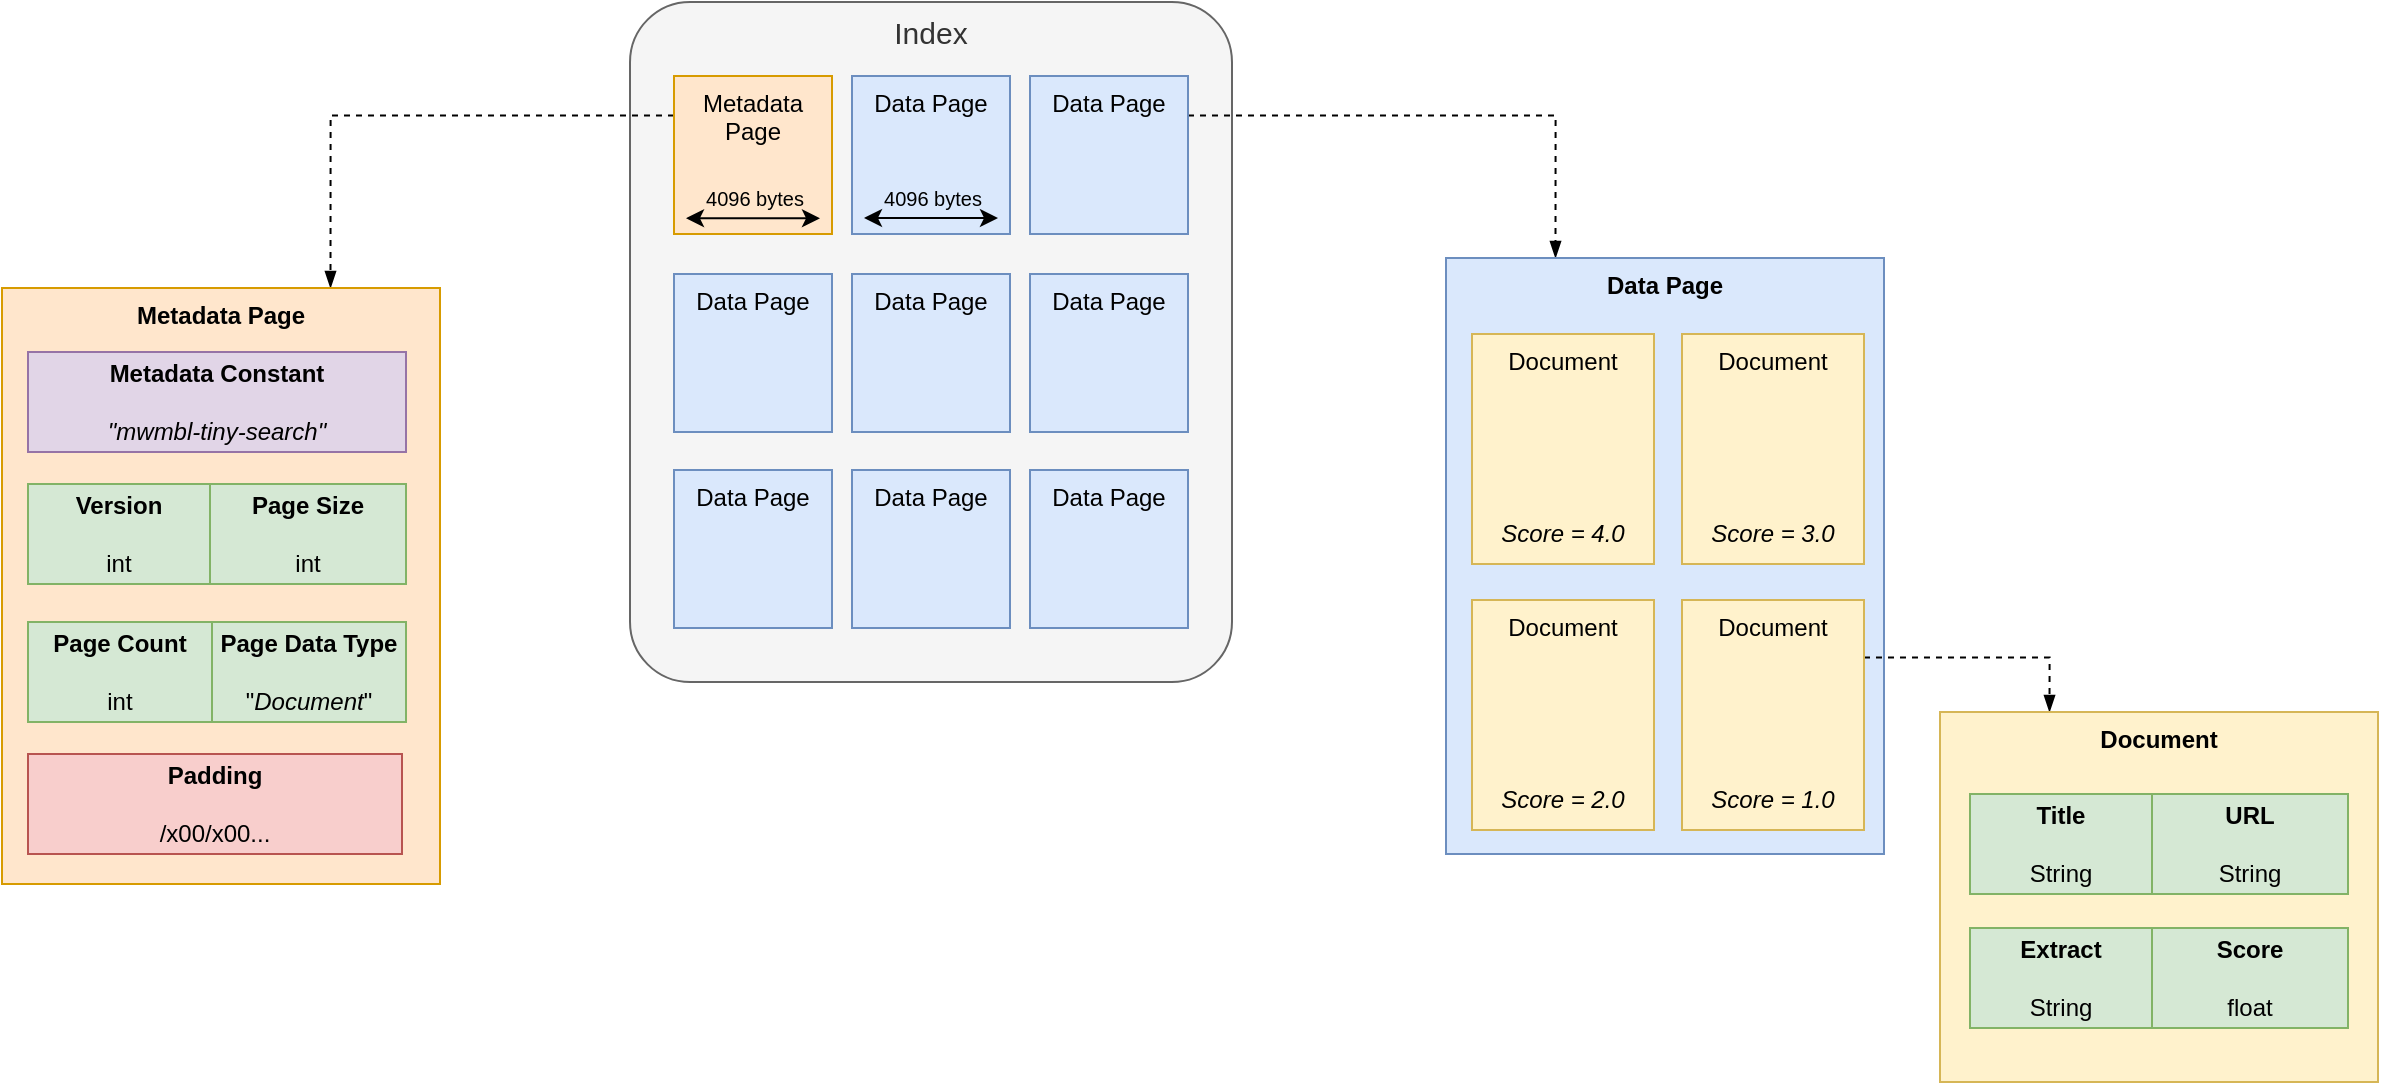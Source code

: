 <mxfile version="20.8.20" type="google"><diagram name="Page-1" id="IflXhSbcR7_5AEXxfKyP"><mxGraphModel dx="2383" dy="864" grid="0" gridSize="10" guides="1" tooltips="1" connect="1" arrows="1" fold="1" page="0" pageScale="1" pageWidth="850" pageHeight="1100" math="0" shadow="0"><root><mxCell id="0"/><mxCell id="1" parent="0"/><mxCell id="QPKUH11jcxf1FASb4l9n-1" value="Index" style="rounded=1;whiteSpace=wrap;html=1;horizontal=1;verticalAlign=top;arcSize=10;fillColor=#f5f5f5;fontColor=#333333;strokeColor=#666666;fontStyle=0;fontSize=15;" vertex="1" parent="1"><mxGeometry x="243" y="106" width="301" height="340" as="geometry"/></mxCell><mxCell id="QPKUH11jcxf1FASb4l9n-41" style="edgeStyle=orthogonalEdgeStyle;rounded=0;orthogonalLoop=1;jettySize=auto;html=1;exitX=0;exitY=0.25;exitDx=0;exitDy=0;entryX=0.75;entryY=0;entryDx=0;entryDy=0;dashed=1;fontSize=12;endArrow=blockThin;endFill=1;" edge="1" parent="1" source="QPKUH11jcxf1FASb4l9n-2" target="QPKUH11jcxf1FASb4l9n-15"><mxGeometry relative="1" as="geometry"/></mxCell><mxCell id="QPKUH11jcxf1FASb4l9n-2" value="Metadata Page" style="rounded=0;whiteSpace=wrap;html=1;verticalAlign=top;fillColor=#ffe6cc;strokeColor=#d79b00;" vertex="1" parent="1"><mxGeometry x="265" y="143" width="79" height="79" as="geometry"/></mxCell><mxCell id="QPKUH11jcxf1FASb4l9n-3" value="Data Page" style="rounded=0;whiteSpace=wrap;html=1;verticalAlign=top;fillColor=#dae8fc;strokeColor=#6c8ebf;" vertex="1" parent="1"><mxGeometry x="354" y="143" width="79" height="79" as="geometry"/></mxCell><mxCell id="QPKUH11jcxf1FASb4l9n-42" style="edgeStyle=orthogonalEdgeStyle;rounded=0;orthogonalLoop=1;jettySize=auto;html=1;exitX=1;exitY=0.25;exitDx=0;exitDy=0;entryX=0.25;entryY=0;entryDx=0;entryDy=0;dashed=1;fontSize=12;endArrow=blockThin;endFill=1;" edge="1" parent="1" source="QPKUH11jcxf1FASb4l9n-4" target="QPKUH11jcxf1FASb4l9n-30"><mxGeometry relative="1" as="geometry"/></mxCell><mxCell id="QPKUH11jcxf1FASb4l9n-4" value="Data Page" style="rounded=0;whiteSpace=wrap;html=1;verticalAlign=top;fillColor=#dae8fc;strokeColor=#6c8ebf;" vertex="1" parent="1"><mxGeometry x="443" y="143" width="79" height="79" as="geometry"/></mxCell><mxCell id="QPKUH11jcxf1FASb4l9n-5" value="Data Page" style="rounded=0;whiteSpace=wrap;html=1;verticalAlign=top;fillColor=#dae8fc;strokeColor=#6c8ebf;" vertex="1" parent="1"><mxGeometry x="265" y="242" width="79" height="79" as="geometry"/></mxCell><mxCell id="QPKUH11jcxf1FASb4l9n-6" value="Data Page" style="rounded=0;whiteSpace=wrap;html=1;verticalAlign=top;fillColor=#dae8fc;strokeColor=#6c8ebf;" vertex="1" parent="1"><mxGeometry x="354" y="242" width="79" height="79" as="geometry"/></mxCell><mxCell id="QPKUH11jcxf1FASb4l9n-7" value="Data Page" style="rounded=0;whiteSpace=wrap;html=1;verticalAlign=top;fillColor=#dae8fc;strokeColor=#6c8ebf;" vertex="1" parent="1"><mxGeometry x="443" y="242" width="79" height="79" as="geometry"/></mxCell><mxCell id="QPKUH11jcxf1FASb4l9n-8" value="Data Page" style="rounded=0;whiteSpace=wrap;html=1;verticalAlign=top;fillColor=#dae8fc;strokeColor=#6c8ebf;" vertex="1" parent="1"><mxGeometry x="265" y="340" width="79" height="79" as="geometry"/></mxCell><mxCell id="QPKUH11jcxf1FASb4l9n-9" value="Data Page" style="rounded=0;whiteSpace=wrap;html=1;verticalAlign=top;fillColor=#dae8fc;strokeColor=#6c8ebf;" vertex="1" parent="1"><mxGeometry x="354" y="340" width="79" height="79" as="geometry"/></mxCell><mxCell id="QPKUH11jcxf1FASb4l9n-10" value="Data Page" style="rounded=0;whiteSpace=wrap;html=1;verticalAlign=top;fillColor=#dae8fc;strokeColor=#6c8ebf;" vertex="1" parent="1"><mxGeometry x="443" y="340" width="79" height="79" as="geometry"/></mxCell><mxCell id="QPKUH11jcxf1FASb4l9n-12" value="" style="endArrow=classic;startArrow=classic;html=1;rounded=0;fontSize=15;" edge="1" parent="1"><mxGeometry width="50" height="50" relative="1" as="geometry"><mxPoint x="338" y="214.13" as="sourcePoint"/><mxPoint x="271" y="214.13" as="targetPoint"/></mxGeometry></mxCell><mxCell id="QPKUH11jcxf1FASb4l9n-13" value="4096 bytes" style="text;html=1;align=center;verticalAlign=middle;resizable=0;points=[];autosize=1;strokeColor=none;fillColor=none;fontSize=10;" vertex="1" parent="1"><mxGeometry x="271" y="192" width="67" height="24" as="geometry"/></mxCell><mxCell id="QPKUH11jcxf1FASb4l9n-15" value="&lt;b&gt;Metadata Page&lt;/b&gt;" style="rounded=0;whiteSpace=wrap;html=1;fontSize=12;fillColor=#ffe6cc;strokeColor=#d79b00;verticalAlign=top;" vertex="1" parent="1"><mxGeometry x="-71" y="249" width="219" height="298" as="geometry"/></mxCell><mxCell id="QPKUH11jcxf1FASb4l9n-22" value="&lt;b&gt;Version&lt;br&gt;&lt;/b&gt;&lt;br&gt;int" style="rounded=0;whiteSpace=wrap;html=1;fontSize=12;fillColor=#d5e8d4;strokeColor=#82b366;" vertex="1" parent="1"><mxGeometry x="-58" y="347" width="91" height="50" as="geometry"/></mxCell><mxCell id="QPKUH11jcxf1FASb4l9n-23" value="&lt;b&gt;Page Size&lt;br&gt;&lt;/b&gt;&lt;br&gt;int" style="rounded=0;whiteSpace=wrap;html=1;fontSize=12;fillColor=#d5e8d4;strokeColor=#82b366;" vertex="1" parent="1"><mxGeometry x="33" y="347" width="98" height="50" as="geometry"/></mxCell><mxCell id="QPKUH11jcxf1FASb4l9n-24" value="&lt;b&gt;Page Count&lt;/b&gt;&lt;br&gt;&lt;br&gt;int" style="rounded=0;whiteSpace=wrap;html=1;fontSize=12;fillColor=#d5e8d4;strokeColor=#82b366;" vertex="1" parent="1"><mxGeometry x="-58" y="416" width="92" height="50" as="geometry"/></mxCell><mxCell id="QPKUH11jcxf1FASb4l9n-25" value="&lt;b&gt;Page Data Type&lt;br&gt;&lt;/b&gt;&lt;br&gt;&quot;&lt;i&gt;Document&lt;/i&gt;&quot;" style="rounded=0;whiteSpace=wrap;html=1;fontSize=12;fillColor=#d5e8d4;strokeColor=#82b366;" vertex="1" parent="1"><mxGeometry x="34" y="416" width="97" height="50" as="geometry"/></mxCell><mxCell id="QPKUH11jcxf1FASb4l9n-27" value="&lt;b&gt;Metadata Constant&lt;br&gt;&lt;/b&gt;&lt;i&gt;&lt;br&gt;&quot;mwmbl-tiny-search&quot;&lt;/i&gt;" style="rounded=0;whiteSpace=wrap;html=1;fontSize=12;fillColor=#e1d5e7;strokeColor=#9673a6;" vertex="1" parent="1"><mxGeometry x="-58" y="281" width="189" height="50" as="geometry"/></mxCell><mxCell id="QPKUH11jcxf1FASb4l9n-28" value="&lt;b&gt;Padding&lt;/b&gt;&lt;br&gt;&lt;br&gt;/x00/x00..." style="rounded=0;whiteSpace=wrap;html=1;fontSize=12;fillColor=#f8cecc;strokeColor=#b85450;" vertex="1" parent="1"><mxGeometry x="-58" y="482" width="187" height="50" as="geometry"/></mxCell><mxCell id="QPKUH11jcxf1FASb4l9n-30" value="&lt;b&gt;Data Page&lt;/b&gt;" style="rounded=0;whiteSpace=wrap;html=1;fontSize=12;fillColor=#dae8fc;strokeColor=#6c8ebf;verticalAlign=top;" vertex="1" parent="1"><mxGeometry x="651" y="234" width="219" height="298" as="geometry"/></mxCell><mxCell id="QPKUH11jcxf1FASb4l9n-33" value="Document&lt;br&gt;&lt;br&gt;&lt;br&gt;&lt;br&gt;&lt;br&gt;&lt;br&gt;&lt;i&gt;Score = 2.0&lt;/i&gt;" style="rounded=0;whiteSpace=wrap;html=1;fontSize=12;fillColor=#fff2cc;strokeColor=#d6b656;verticalAlign=top;" vertex="1" parent="1"><mxGeometry x="664" y="405" width="91" height="115" as="geometry"/></mxCell><mxCell id="QPKUH11jcxf1FASb4l9n-49" style="edgeStyle=orthogonalEdgeStyle;rounded=0;orthogonalLoop=1;jettySize=auto;html=1;exitX=1;exitY=0.25;exitDx=0;exitDy=0;entryX=0.25;entryY=0;entryDx=0;entryDy=0;dashed=1;fontSize=12;endArrow=blockThin;endFill=1;" edge="1" parent="1" source="QPKUH11jcxf1FASb4l9n-35" target="QPKUH11jcxf1FASb4l9n-38"><mxGeometry relative="1" as="geometry"/></mxCell><mxCell id="QPKUH11jcxf1FASb4l9n-35" value="Document&lt;br&gt;&lt;br&gt;&lt;br&gt;&lt;br&gt;&lt;br&gt;&lt;br&gt;&lt;i&gt;Score = 1.0&lt;/i&gt;" style="rounded=0;whiteSpace=wrap;html=1;fontSize=12;fillColor=#fff2cc;strokeColor=#d6b656;verticalAlign=top;" vertex="1" parent="1"><mxGeometry x="769" y="405" width="91" height="115" as="geometry"/></mxCell><mxCell id="QPKUH11jcxf1FASb4l9n-36" value="Document&lt;br&gt;&lt;br&gt;&lt;br&gt;&lt;br&gt;&lt;br&gt;&lt;br&gt;&lt;i&gt;Score = 3.0&lt;/i&gt;" style="rounded=0;whiteSpace=wrap;html=1;fontSize=12;fillColor=#fff2cc;strokeColor=#d6b656;verticalAlign=top;" vertex="1" parent="1"><mxGeometry x="769" y="272" width="91" height="115" as="geometry"/></mxCell><mxCell id="QPKUH11jcxf1FASb4l9n-37" value="Document&lt;br&gt;&lt;br&gt;&lt;br&gt;&lt;br&gt;&lt;br&gt;&lt;br&gt;&lt;i&gt;Score = 4.0&lt;/i&gt;" style="rounded=0;whiteSpace=wrap;html=1;fontSize=12;fillColor=#fff2cc;strokeColor=#d6b656;verticalAlign=top;" vertex="1" parent="1"><mxGeometry x="664" y="272" width="91" height="115" as="geometry"/></mxCell><mxCell id="QPKUH11jcxf1FASb4l9n-38" value="Document" style="rounded=0;whiteSpace=wrap;html=1;fontSize=12;fillColor=#fff2cc;strokeColor=#d6b656;verticalAlign=top;fontStyle=1" vertex="1" parent="1"><mxGeometry x="898" y="461" width="219" height="185" as="geometry"/></mxCell><mxCell id="QPKUH11jcxf1FASb4l9n-43" value="&lt;b&gt;Title&lt;br&gt;&lt;/b&gt;&lt;br&gt;String" style="rounded=0;whiteSpace=wrap;html=1;fontSize=12;fillColor=#d5e8d4;strokeColor=#82b366;" vertex="1" parent="1"><mxGeometry x="913" y="502" width="91" height="50" as="geometry"/></mxCell><mxCell id="QPKUH11jcxf1FASb4l9n-44" value="&lt;b&gt;URL&lt;br&gt;&lt;/b&gt;&lt;br&gt;String" style="rounded=0;whiteSpace=wrap;html=1;fontSize=12;fillColor=#d5e8d4;strokeColor=#82b366;" vertex="1" parent="1"><mxGeometry x="1004" y="502" width="98" height="50" as="geometry"/></mxCell><mxCell id="QPKUH11jcxf1FASb4l9n-45" value="&lt;b&gt;Extract&lt;br&gt;&lt;/b&gt;&lt;br&gt;String" style="rounded=0;whiteSpace=wrap;html=1;fontSize=12;fillColor=#d5e8d4;strokeColor=#82b366;" vertex="1" parent="1"><mxGeometry x="913" y="569" width="91" height="50" as="geometry"/></mxCell><mxCell id="QPKUH11jcxf1FASb4l9n-46" value="&lt;b&gt;Score&lt;br&gt;&lt;/b&gt;&lt;br&gt;float" style="rounded=0;whiteSpace=wrap;html=1;fontSize=12;fillColor=#d5e8d4;strokeColor=#82b366;" vertex="1" parent="1"><mxGeometry x="1004" y="569" width="98" height="50" as="geometry"/></mxCell><mxCell id="QPKUH11jcxf1FASb4l9n-47" value="" style="endArrow=classic;startArrow=classic;html=1;rounded=0;fontSize=15;" edge="1" parent="1"><mxGeometry width="50" height="50" relative="1" as="geometry"><mxPoint x="427" y="214" as="sourcePoint"/><mxPoint x="360" y="214" as="targetPoint"/></mxGeometry></mxCell><mxCell id="QPKUH11jcxf1FASb4l9n-48" value="4096 bytes" style="text;html=1;align=center;verticalAlign=middle;resizable=0;points=[];autosize=1;strokeColor=none;fillColor=none;fontSize=10;" vertex="1" parent="1"><mxGeometry x="360" y="192" width="67" height="24" as="geometry"/></mxCell></root></mxGraphModel></diagram></mxfile>
